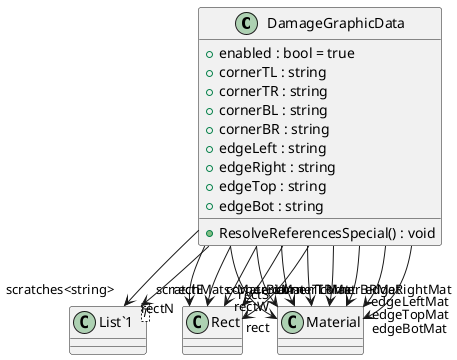 @startuml
class DamageGraphicData {
    + enabled : bool = true
    + cornerTL : string
    + cornerTR : string
    + cornerBL : string
    + cornerBR : string
    + edgeLeft : string
    + edgeRight : string
    + edgeTop : string
    + edgeBot : string
    + ResolveReferencesSpecial() : void
}
class "List`1"<T> {
}
DamageGraphicData --> "rectN" Rect
DamageGraphicData --> "rectE" Rect
DamageGraphicData --> "rectS" Rect
DamageGraphicData --> "rectW" Rect
DamageGraphicData --> "rect" Rect
DamageGraphicData --> "scratches<string>" "List`1"
DamageGraphicData --> "scratchMats<Material>" "List`1"
DamageGraphicData --> "cornerTLMat" Material
DamageGraphicData --> "cornerTRMat" Material
DamageGraphicData --> "cornerBLMat" Material
DamageGraphicData --> "cornerBRMat" Material
DamageGraphicData --> "edgeLeftMat" Material
DamageGraphicData --> "edgeRightMat" Material
DamageGraphicData --> "edgeTopMat" Material
DamageGraphicData --> "edgeBotMat" Material
@enduml
